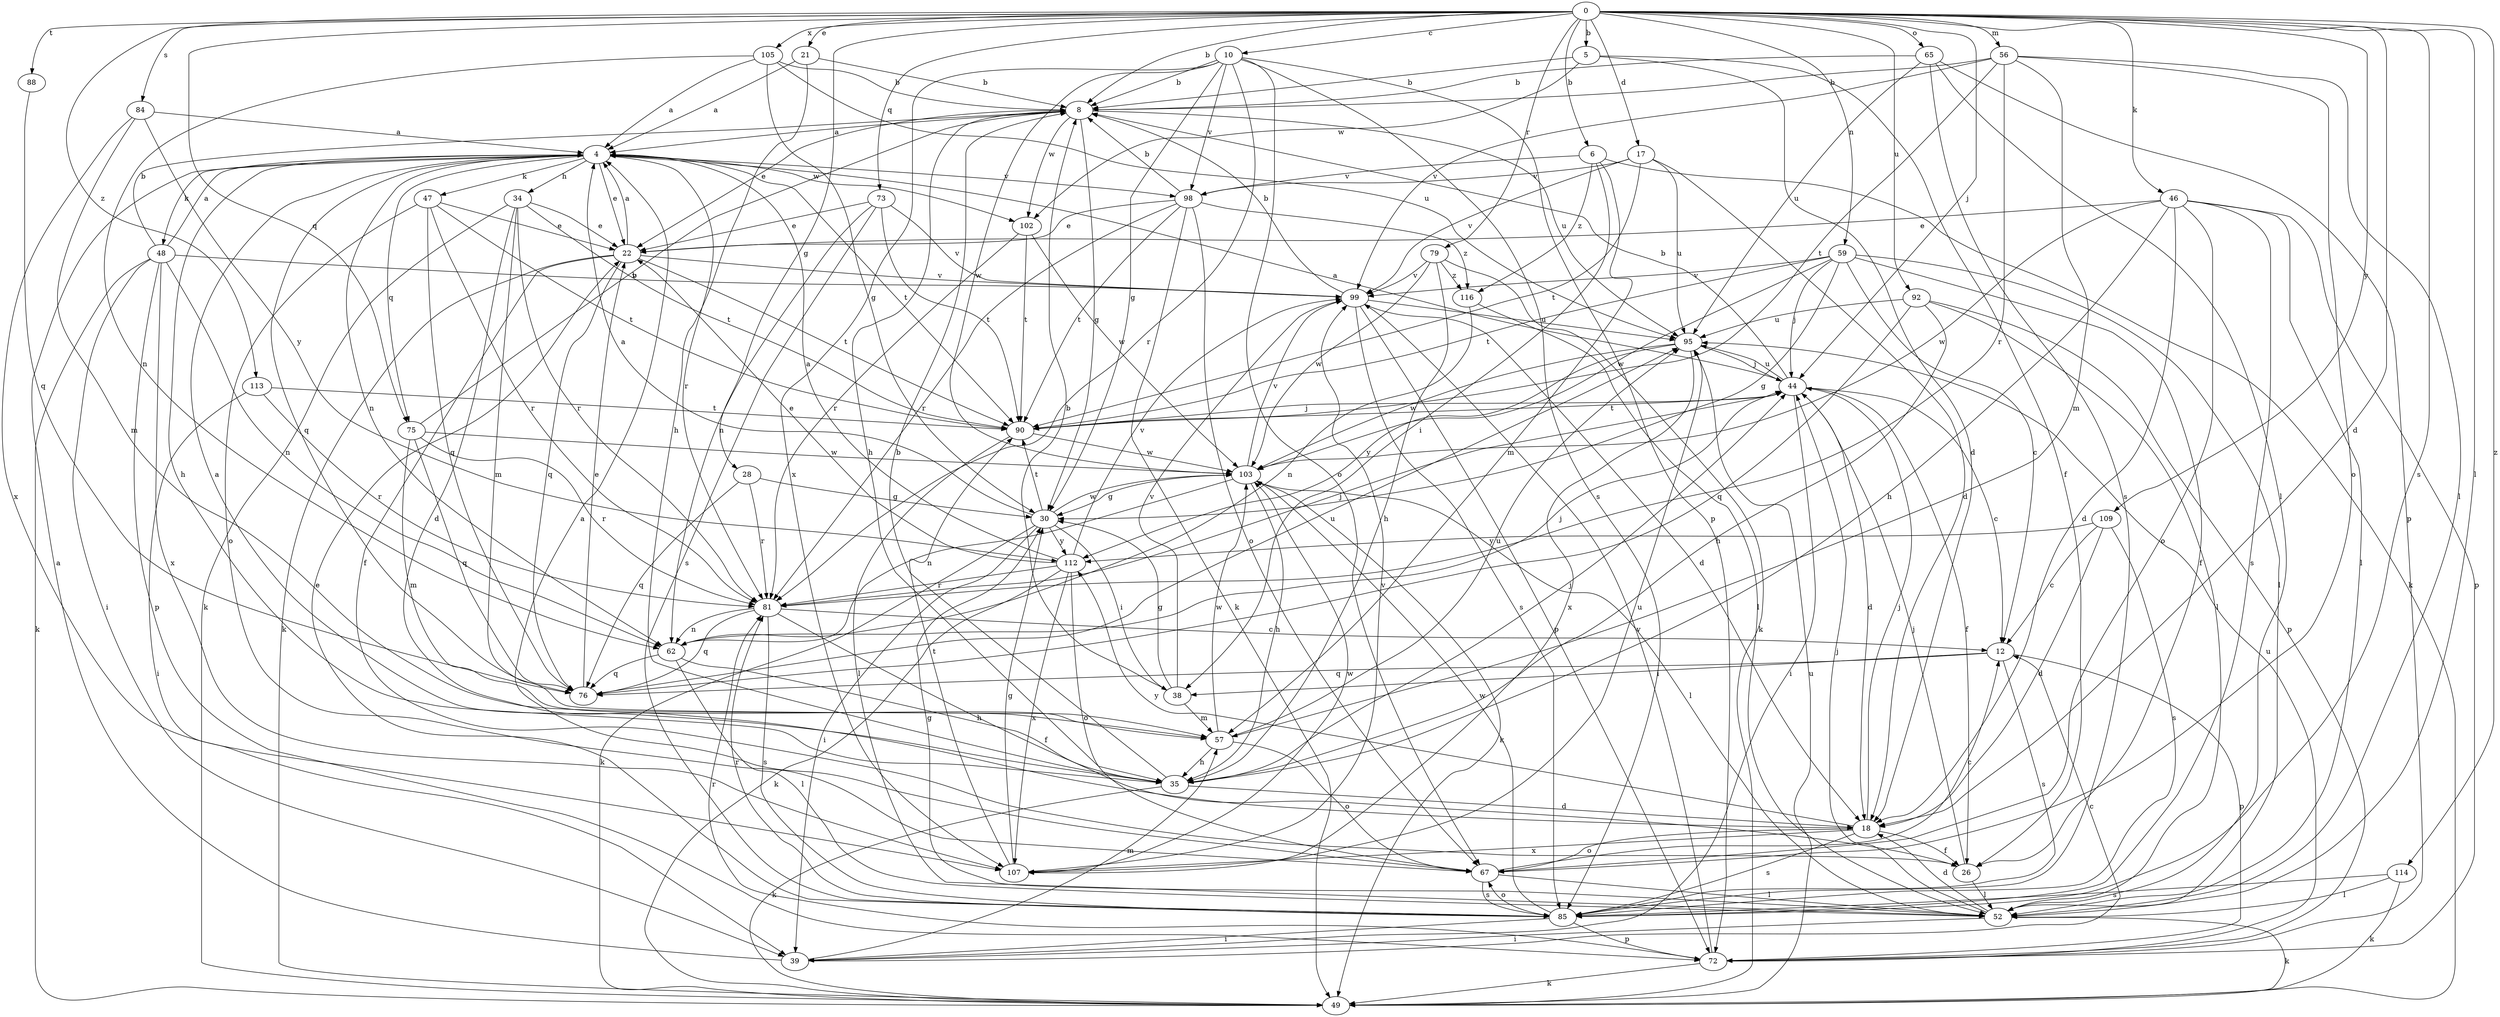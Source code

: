 strict digraph  {
0;
4;
5;
6;
8;
10;
12;
17;
18;
21;
22;
26;
28;
30;
34;
35;
38;
39;
44;
46;
47;
48;
49;
52;
56;
57;
59;
62;
65;
67;
72;
73;
75;
76;
79;
81;
84;
85;
88;
90;
92;
95;
98;
99;
102;
103;
105;
107;
109;
112;
113;
114;
116;
0 -> 5  [label=b];
0 -> 6  [label=b];
0 -> 8  [label=b];
0 -> 10  [label=c];
0 -> 17  [label=d];
0 -> 18  [label=d];
0 -> 21  [label=e];
0 -> 28  [label=g];
0 -> 44  [label=j];
0 -> 46  [label=k];
0 -> 52  [label=l];
0 -> 56  [label=m];
0 -> 59  [label=n];
0 -> 65  [label=o];
0 -> 73  [label=q];
0 -> 75  [label=q];
0 -> 79  [label=r];
0 -> 84  [label=s];
0 -> 85  [label=s];
0 -> 88  [label=t];
0 -> 92  [label=u];
0 -> 105  [label=x];
0 -> 109  [label=y];
0 -> 113  [label=z];
0 -> 114  [label=z];
4 -> 22  [label=e];
4 -> 34  [label=h];
4 -> 35  [label=h];
4 -> 47  [label=k];
4 -> 48  [label=k];
4 -> 62  [label=n];
4 -> 75  [label=q];
4 -> 76  [label=q];
4 -> 81  [label=r];
4 -> 90  [label=t];
4 -> 98  [label=v];
4 -> 102  [label=w];
5 -> 8  [label=b];
5 -> 18  [label=d];
5 -> 26  [label=f];
5 -> 102  [label=w];
6 -> 38  [label=i];
6 -> 49  [label=k];
6 -> 57  [label=m];
6 -> 98  [label=v];
6 -> 116  [label=z];
8 -> 4  [label=a];
8 -> 22  [label=e];
8 -> 30  [label=g];
8 -> 35  [label=h];
8 -> 95  [label=u];
8 -> 102  [label=w];
10 -> 8  [label=b];
10 -> 30  [label=g];
10 -> 67  [label=o];
10 -> 72  [label=p];
10 -> 81  [label=r];
10 -> 85  [label=s];
10 -> 98  [label=v];
10 -> 103  [label=w];
10 -> 107  [label=x];
12 -> 38  [label=i];
12 -> 72  [label=p];
12 -> 76  [label=q];
12 -> 85  [label=s];
17 -> 18  [label=d];
17 -> 90  [label=t];
17 -> 95  [label=u];
17 -> 98  [label=v];
17 -> 99  [label=v];
18 -> 26  [label=f];
18 -> 44  [label=j];
18 -> 67  [label=o];
18 -> 85  [label=s];
18 -> 107  [label=x];
18 -> 112  [label=y];
21 -> 4  [label=a];
21 -> 8  [label=b];
21 -> 35  [label=h];
22 -> 4  [label=a];
22 -> 26  [label=f];
22 -> 49  [label=k];
22 -> 76  [label=q];
22 -> 90  [label=t];
22 -> 99  [label=v];
26 -> 44  [label=j];
26 -> 52  [label=l];
28 -> 30  [label=g];
28 -> 76  [label=q];
28 -> 81  [label=r];
30 -> 4  [label=a];
30 -> 38  [label=i];
30 -> 39  [label=i];
30 -> 49  [label=k];
30 -> 90  [label=t];
30 -> 103  [label=w];
30 -> 112  [label=y];
34 -> 18  [label=d];
34 -> 22  [label=e];
34 -> 49  [label=k];
34 -> 57  [label=m];
34 -> 81  [label=r];
34 -> 90  [label=t];
35 -> 4  [label=a];
35 -> 8  [label=b];
35 -> 18  [label=d];
35 -> 44  [label=j];
35 -> 49  [label=k];
38 -> 8  [label=b];
38 -> 30  [label=g];
38 -> 57  [label=m];
38 -> 99  [label=v];
39 -> 4  [label=a];
39 -> 12  [label=c];
39 -> 57  [label=m];
44 -> 4  [label=a];
44 -> 8  [label=b];
44 -> 12  [label=c];
44 -> 18  [label=d];
44 -> 26  [label=f];
44 -> 39  [label=i];
44 -> 90  [label=t];
44 -> 95  [label=u];
46 -> 18  [label=d];
46 -> 22  [label=e];
46 -> 35  [label=h];
46 -> 52  [label=l];
46 -> 67  [label=o];
46 -> 72  [label=p];
46 -> 85  [label=s];
46 -> 103  [label=w];
47 -> 22  [label=e];
47 -> 67  [label=o];
47 -> 76  [label=q];
47 -> 81  [label=r];
47 -> 90  [label=t];
48 -> 4  [label=a];
48 -> 8  [label=b];
48 -> 39  [label=i];
48 -> 49  [label=k];
48 -> 62  [label=n];
48 -> 72  [label=p];
48 -> 99  [label=v];
48 -> 107  [label=x];
49 -> 95  [label=u];
52 -> 18  [label=d];
52 -> 30  [label=g];
52 -> 39  [label=i];
52 -> 44  [label=j];
52 -> 49  [label=k];
56 -> 8  [label=b];
56 -> 52  [label=l];
56 -> 57  [label=m];
56 -> 67  [label=o];
56 -> 81  [label=r];
56 -> 90  [label=t];
56 -> 99  [label=v];
57 -> 35  [label=h];
57 -> 67  [label=o];
57 -> 95  [label=u];
57 -> 103  [label=w];
59 -> 12  [label=c];
59 -> 26  [label=f];
59 -> 30  [label=g];
59 -> 44  [label=j];
59 -> 52  [label=l];
59 -> 90  [label=t];
59 -> 99  [label=v];
59 -> 103  [label=w];
62 -> 35  [label=h];
62 -> 44  [label=j];
62 -> 52  [label=l];
62 -> 76  [label=q];
65 -> 8  [label=b];
65 -> 52  [label=l];
65 -> 72  [label=p];
65 -> 85  [label=s];
65 -> 95  [label=u];
67 -> 4  [label=a];
67 -> 12  [label=c];
67 -> 52  [label=l];
67 -> 85  [label=s];
72 -> 49  [label=k];
72 -> 81  [label=r];
72 -> 95  [label=u];
72 -> 99  [label=v];
73 -> 22  [label=e];
73 -> 62  [label=n];
73 -> 85  [label=s];
73 -> 90  [label=t];
73 -> 99  [label=v];
75 -> 8  [label=b];
75 -> 57  [label=m];
75 -> 76  [label=q];
75 -> 81  [label=r];
75 -> 103  [label=w];
76 -> 22  [label=e];
76 -> 95  [label=u];
79 -> 35  [label=h];
79 -> 49  [label=k];
79 -> 99  [label=v];
79 -> 103  [label=w];
79 -> 116  [label=z];
81 -> 12  [label=c];
81 -> 26  [label=f];
81 -> 44  [label=j];
81 -> 62  [label=n];
81 -> 76  [label=q];
81 -> 85  [label=s];
84 -> 4  [label=a];
84 -> 57  [label=m];
84 -> 107  [label=x];
84 -> 112  [label=y];
85 -> 22  [label=e];
85 -> 39  [label=i];
85 -> 67  [label=o];
85 -> 72  [label=p];
85 -> 81  [label=r];
85 -> 103  [label=w];
88 -> 76  [label=q];
90 -> 44  [label=j];
90 -> 52  [label=l];
90 -> 103  [label=w];
92 -> 35  [label=h];
92 -> 52  [label=l];
92 -> 72  [label=p];
92 -> 76  [label=q];
92 -> 95  [label=u];
95 -> 44  [label=j];
95 -> 103  [label=w];
95 -> 107  [label=x];
95 -> 112  [label=y];
98 -> 8  [label=b];
98 -> 22  [label=e];
98 -> 49  [label=k];
98 -> 67  [label=o];
98 -> 81  [label=r];
98 -> 90  [label=t];
98 -> 116  [label=z];
99 -> 8  [label=b];
99 -> 18  [label=d];
99 -> 72  [label=p];
99 -> 85  [label=s];
99 -> 95  [label=u];
102 -> 81  [label=r];
102 -> 90  [label=t];
102 -> 103  [label=w];
103 -> 30  [label=g];
103 -> 35  [label=h];
103 -> 49  [label=k];
103 -> 52  [label=l];
103 -> 62  [label=n];
103 -> 99  [label=v];
105 -> 4  [label=a];
105 -> 8  [label=b];
105 -> 30  [label=g];
105 -> 62  [label=n];
105 -> 95  [label=u];
107 -> 30  [label=g];
107 -> 90  [label=t];
107 -> 95  [label=u];
107 -> 99  [label=v];
107 -> 103  [label=w];
109 -> 12  [label=c];
109 -> 18  [label=d];
109 -> 85  [label=s];
109 -> 112  [label=y];
112 -> 4  [label=a];
112 -> 22  [label=e];
112 -> 49  [label=k];
112 -> 67  [label=o];
112 -> 81  [label=r];
112 -> 99  [label=v];
112 -> 107  [label=x];
113 -> 39  [label=i];
113 -> 81  [label=r];
113 -> 90  [label=t];
114 -> 49  [label=k];
114 -> 52  [label=l];
114 -> 85  [label=s];
116 -> 52  [label=l];
116 -> 62  [label=n];
}
